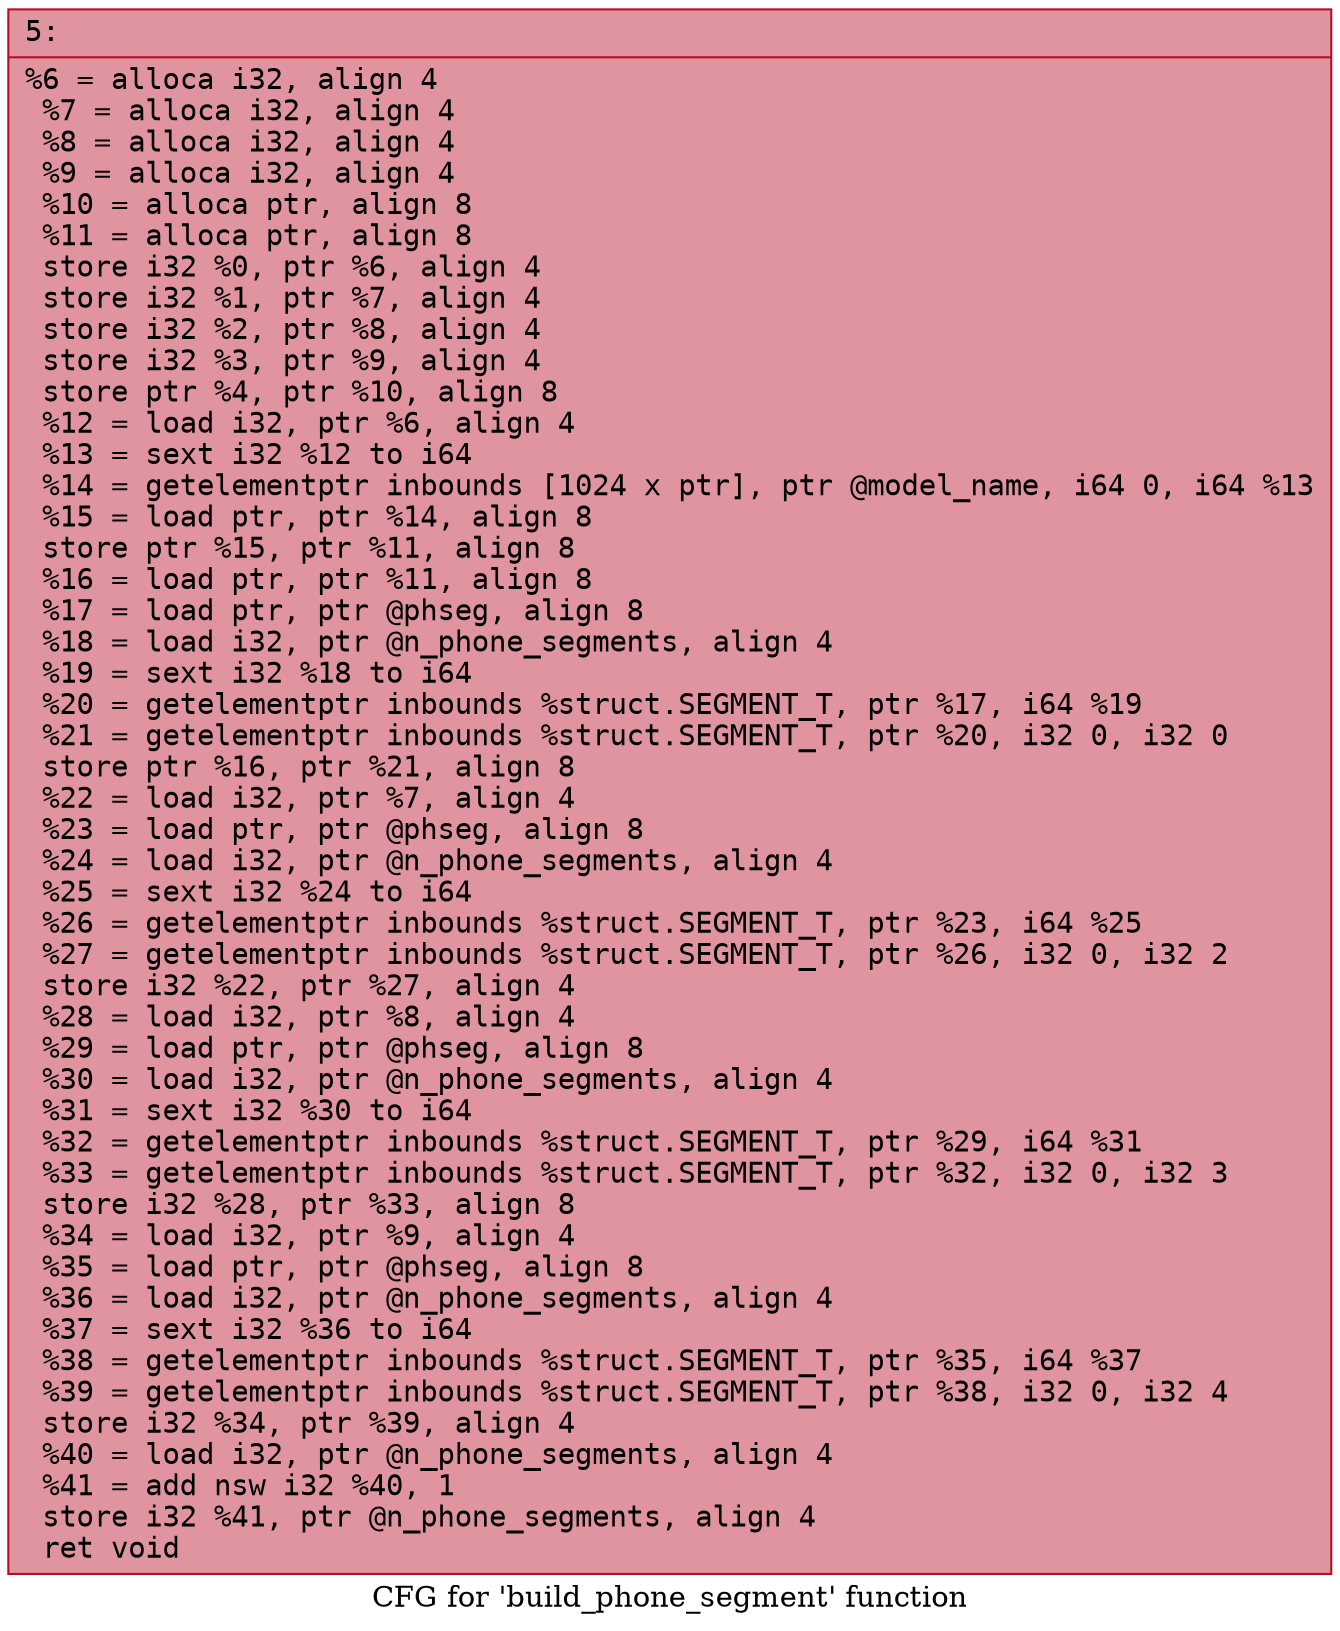 digraph "CFG for 'build_phone_segment' function" {
	label="CFG for 'build_phone_segment' function";

	Node0x600000d3cf00 [shape=record,color="#b70d28ff", style=filled, fillcolor="#b70d2870" fontname="Courier",label="{5:\l|  %6 = alloca i32, align 4\l  %7 = alloca i32, align 4\l  %8 = alloca i32, align 4\l  %9 = alloca i32, align 4\l  %10 = alloca ptr, align 8\l  %11 = alloca ptr, align 8\l  store i32 %0, ptr %6, align 4\l  store i32 %1, ptr %7, align 4\l  store i32 %2, ptr %8, align 4\l  store i32 %3, ptr %9, align 4\l  store ptr %4, ptr %10, align 8\l  %12 = load i32, ptr %6, align 4\l  %13 = sext i32 %12 to i64\l  %14 = getelementptr inbounds [1024 x ptr], ptr @model_name, i64 0, i64 %13\l  %15 = load ptr, ptr %14, align 8\l  store ptr %15, ptr %11, align 8\l  %16 = load ptr, ptr %11, align 8\l  %17 = load ptr, ptr @phseg, align 8\l  %18 = load i32, ptr @n_phone_segments, align 4\l  %19 = sext i32 %18 to i64\l  %20 = getelementptr inbounds %struct.SEGMENT_T, ptr %17, i64 %19\l  %21 = getelementptr inbounds %struct.SEGMENT_T, ptr %20, i32 0, i32 0\l  store ptr %16, ptr %21, align 8\l  %22 = load i32, ptr %7, align 4\l  %23 = load ptr, ptr @phseg, align 8\l  %24 = load i32, ptr @n_phone_segments, align 4\l  %25 = sext i32 %24 to i64\l  %26 = getelementptr inbounds %struct.SEGMENT_T, ptr %23, i64 %25\l  %27 = getelementptr inbounds %struct.SEGMENT_T, ptr %26, i32 0, i32 2\l  store i32 %22, ptr %27, align 4\l  %28 = load i32, ptr %8, align 4\l  %29 = load ptr, ptr @phseg, align 8\l  %30 = load i32, ptr @n_phone_segments, align 4\l  %31 = sext i32 %30 to i64\l  %32 = getelementptr inbounds %struct.SEGMENT_T, ptr %29, i64 %31\l  %33 = getelementptr inbounds %struct.SEGMENT_T, ptr %32, i32 0, i32 3\l  store i32 %28, ptr %33, align 8\l  %34 = load i32, ptr %9, align 4\l  %35 = load ptr, ptr @phseg, align 8\l  %36 = load i32, ptr @n_phone_segments, align 4\l  %37 = sext i32 %36 to i64\l  %38 = getelementptr inbounds %struct.SEGMENT_T, ptr %35, i64 %37\l  %39 = getelementptr inbounds %struct.SEGMENT_T, ptr %38, i32 0, i32 4\l  store i32 %34, ptr %39, align 4\l  %40 = load i32, ptr @n_phone_segments, align 4\l  %41 = add nsw i32 %40, 1\l  store i32 %41, ptr @n_phone_segments, align 4\l  ret void\l}"];
}
